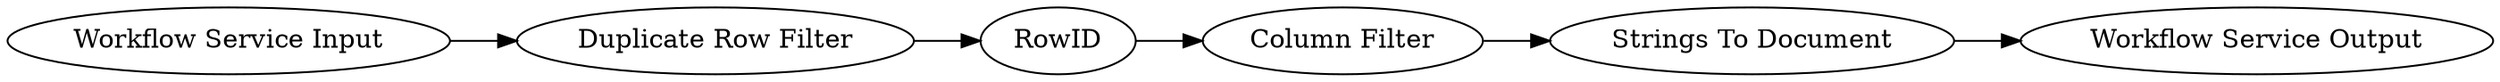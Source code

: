 digraph {
	332 -> 910
	910 -> 882
	911 -> 332
	308 -> 912
	882 -> 308
	308 [label="Strings To Document"]
	910 [label=RowID]
	911 [label="Workflow Service Input"]
	912 [label="Workflow Service Output"]
	332 [label="Duplicate Row Filter"]
	882 [label="Column Filter"]
	rankdir=LR
}
